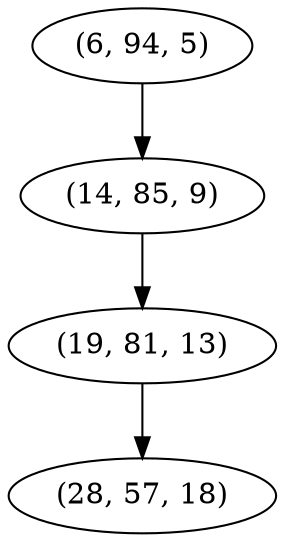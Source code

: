 digraph tree {
    "(6, 94, 5)";
    "(14, 85, 9)";
    "(19, 81, 13)";
    "(28, 57, 18)";
    "(6, 94, 5)" -> "(14, 85, 9)";
    "(14, 85, 9)" -> "(19, 81, 13)";
    "(19, 81, 13)" -> "(28, 57, 18)";
}

